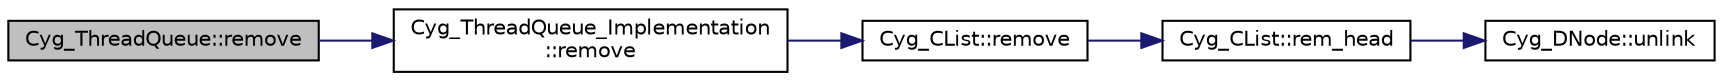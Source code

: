 digraph "Cyg_ThreadQueue::remove"
{
  edge [fontname="Helvetica",fontsize="10",labelfontname="Helvetica",labelfontsize="10"];
  node [fontname="Helvetica",fontsize="10",shape=record];
  rankdir="LR";
  Node1 [label="Cyg_ThreadQueue::remove",height=0.2,width=0.4,color="black", fillcolor="grey75", style="filled" fontcolor="black"];
  Node1 -> Node2 [color="midnightblue",fontsize="10",style="solid",fontname="Helvetica"];
  Node2 [label="Cyg_ThreadQueue_Implementation\l::remove",height=0.2,width=0.4,color="black", fillcolor="white", style="filled",URL="$class_cyg___thread_queue___implementation.html#a5c149fba525e2c584ce264a23ee4f092"];
  Node2 -> Node3 [color="midnightblue",fontsize="10",style="solid",fontname="Helvetica"];
  Node3 [label="Cyg_CList::remove",height=0.2,width=0.4,color="black", fillcolor="white", style="filled",URL="$class_cyg___c_list.html#acc2872b42b5e9fcb3a393ea6551bf231"];
  Node3 -> Node4 [color="midnightblue",fontsize="10",style="solid",fontname="Helvetica"];
  Node4 [label="Cyg_CList::rem_head",height=0.2,width=0.4,color="black", fillcolor="white", style="filled",URL="$class_cyg___c_list.html#ae70cdd6b3ab6b83d92612fd17309fcf5"];
  Node4 -> Node5 [color="midnightblue",fontsize="10",style="solid",fontname="Helvetica"];
  Node5 [label="Cyg_DNode::unlink",height=0.2,width=0.4,color="black", fillcolor="white", style="filled",URL="$class_cyg___d_node.html#a6e537a727a9ecf9cefaee27058633cdb"];
}
